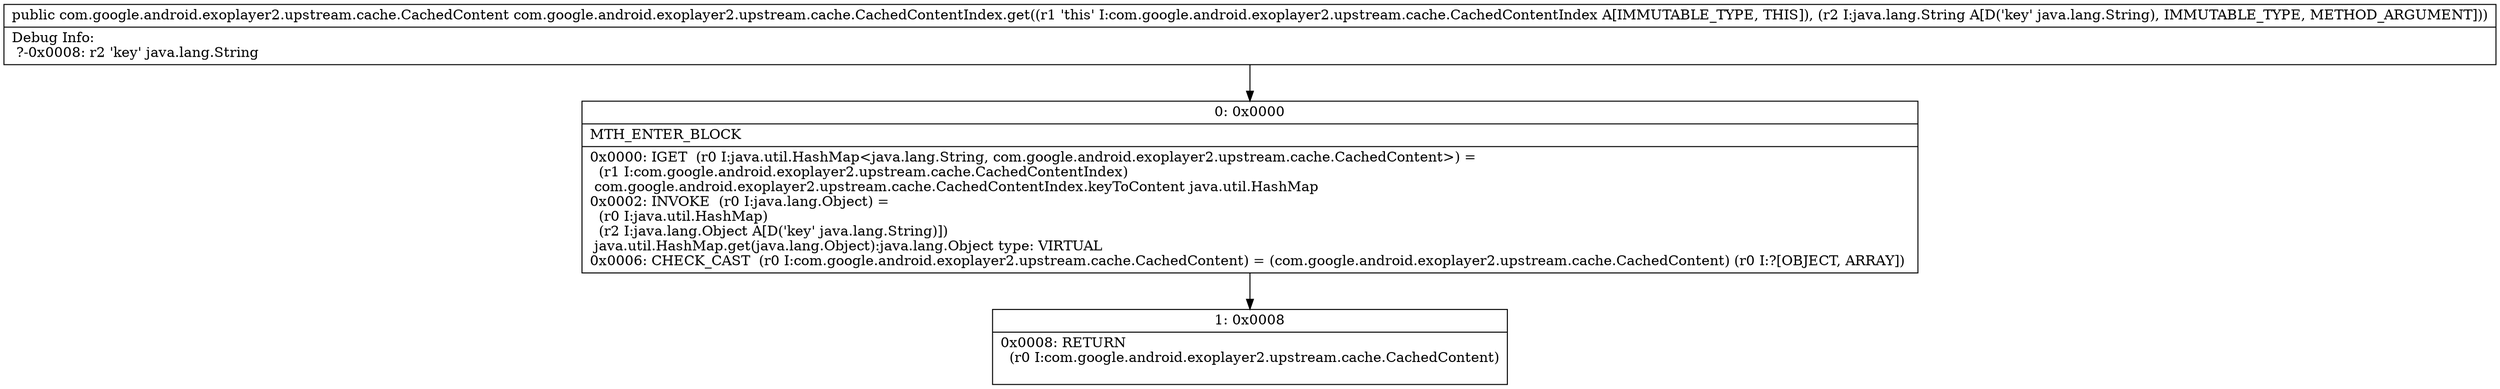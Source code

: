 digraph "CFG forcom.google.android.exoplayer2.upstream.cache.CachedContentIndex.get(Ljava\/lang\/String;)Lcom\/google\/android\/exoplayer2\/upstream\/cache\/CachedContent;" {
Node_0 [shape=record,label="{0\:\ 0x0000|MTH_ENTER_BLOCK\l|0x0000: IGET  (r0 I:java.util.HashMap\<java.lang.String, com.google.android.exoplayer2.upstream.cache.CachedContent\>) = \l  (r1 I:com.google.android.exoplayer2.upstream.cache.CachedContentIndex)\l com.google.android.exoplayer2.upstream.cache.CachedContentIndex.keyToContent java.util.HashMap \l0x0002: INVOKE  (r0 I:java.lang.Object) = \l  (r0 I:java.util.HashMap)\l  (r2 I:java.lang.Object A[D('key' java.lang.String)])\l java.util.HashMap.get(java.lang.Object):java.lang.Object type: VIRTUAL \l0x0006: CHECK_CAST  (r0 I:com.google.android.exoplayer2.upstream.cache.CachedContent) = (com.google.android.exoplayer2.upstream.cache.CachedContent) (r0 I:?[OBJECT, ARRAY]) \l}"];
Node_1 [shape=record,label="{1\:\ 0x0008|0x0008: RETURN  \l  (r0 I:com.google.android.exoplayer2.upstream.cache.CachedContent)\l \l}"];
MethodNode[shape=record,label="{public com.google.android.exoplayer2.upstream.cache.CachedContent com.google.android.exoplayer2.upstream.cache.CachedContentIndex.get((r1 'this' I:com.google.android.exoplayer2.upstream.cache.CachedContentIndex A[IMMUTABLE_TYPE, THIS]), (r2 I:java.lang.String A[D('key' java.lang.String), IMMUTABLE_TYPE, METHOD_ARGUMENT]))  | Debug Info:\l  ?\-0x0008: r2 'key' java.lang.String\l}"];
MethodNode -> Node_0;
Node_0 -> Node_1;
}

